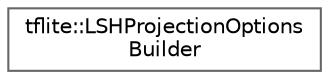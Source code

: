 digraph "Graphical Class Hierarchy"
{
 // LATEX_PDF_SIZE
  bgcolor="transparent";
  edge [fontname=Helvetica,fontsize=10,labelfontname=Helvetica,labelfontsize=10];
  node [fontname=Helvetica,fontsize=10,shape=box,height=0.2,width=0.4];
  rankdir="LR";
  Node0 [id="Node000000",label="tflite::LSHProjectionOptions\lBuilder",height=0.2,width=0.4,color="grey40", fillcolor="white", style="filled",URL="$structtflite_1_1_l_s_h_projection_options_builder.html",tooltip=" "];
}

